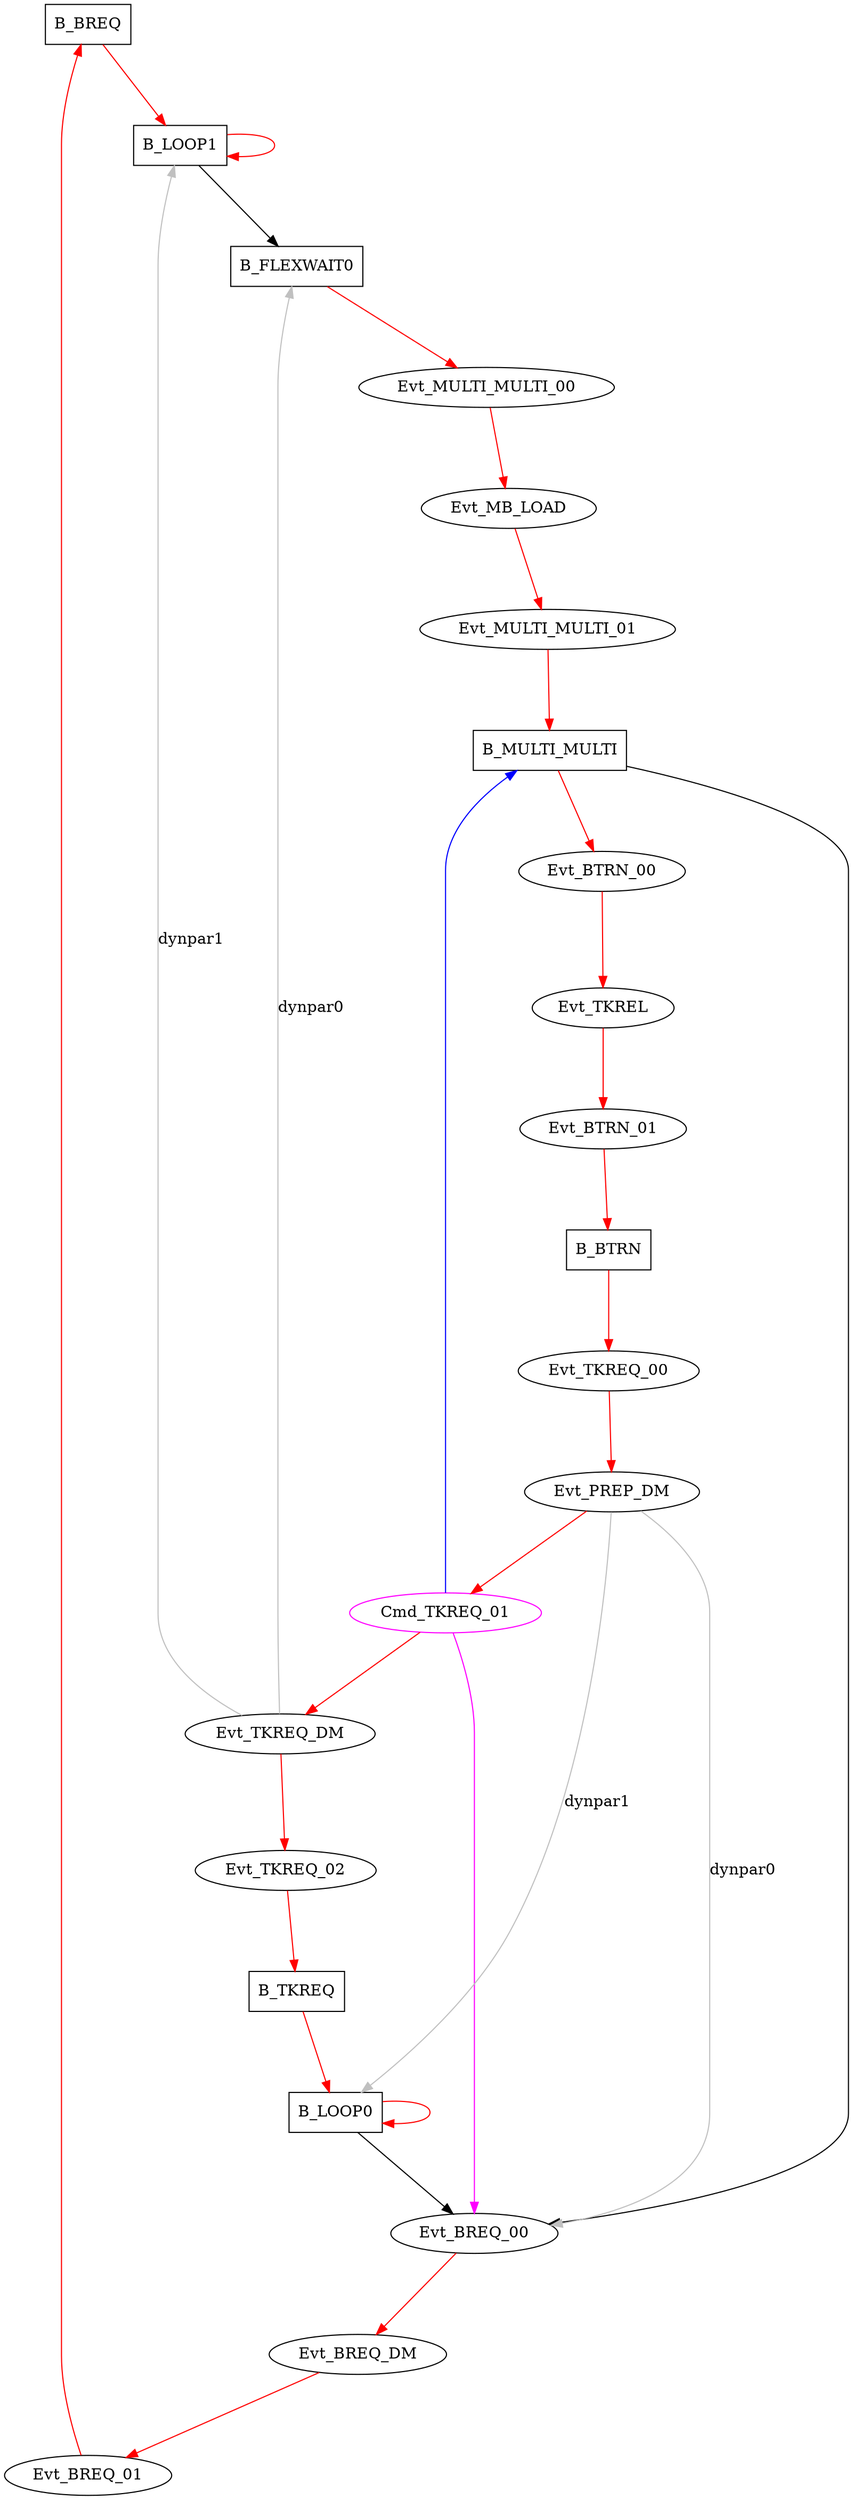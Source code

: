 digraph G {
graph [root="Demo", rankdir=TB, nodesep=0.6, mindist=1.0, ranksep=1.0, overlap=false]
node [shape="rectangle", style="filled"]
B_BREQ [type="Block", fillcolor="white", tPeriod=2000000];
B_BTRN [type="Block", fillcolor="white", tPeriod=200000];
B_FLEXWAIT0 [type="Block", fillcolor="white", tPeriod=71111];
B_LOOP0 [type="Block", fillcolor="white", tPeriod=10000];
B_LOOP1 [type="Block", fillcolor="white", tPeriod=10000];
B_MULTI_MULTI [type="Block", fillcolor="white", tPeriod=10000000];
B_TKREQ [type="Block", fillcolor="white", tPeriod=200000000];
Cmd_TKREQ_01 [shape="oval", fillcolor="white", tOffs=300, flags="0x4", type="Flow", color="magenta", tValid=0, qty=9];
Evt_BREQ_00 [shape="oval", fillcolor="white", tOffs=0, flags="0x2", type="TMsg", color="black", id="0x3", par="0x456", tef="0x0", res="0x0"];
Evt_BREQ_01 [shape="oval", fillcolor="white", tOffs=9000, flags="0x2", type="TMsg", color="black", id="0x4", par="0x456", tef="0x0", res="0x0"];
Evt_BREQ_DM [shape="oval", fillcolor="white", tOffs=2000, flags="0x2", type="TMsg", color="black", id="0x3333000000000000", par="0x456", tef="0x0", res="0x0"];
Evt_BTRN_00 [shape="oval", fillcolor="white", tOffs=500, flags="0x2", type="TMsg", color="black", id="0x8", par="0x456", tef="0x0", res="0x0"];
Evt_BTRN_01 [shape="oval", fillcolor="white", tOffs=10500, flags="0x2", type="TMsg", color="black", id="0x9", par="0x456", tef="0x0", res="0x0"];
Evt_MB_LOAD [shape="oval", fillcolor="white", tOffs=200, flags="0x2", type="TMsg", color="black", id="0x6", par="0x456", tef="0x0", res="0x0"];
Evt_MULTI_MULTI_00 [shape="oval", fillcolor="white", tOffs=0, flags="0x2", type="TMsg", color="black", id="0x5", par="0x456", tef="0x0", res="0x0"];
Evt_MULTI_MULTI_01 [shape="oval", fillcolor="white", tOffs=700, flags="0x2", type="TMsg", color="black", id="0x7", par="0x456", tef="0x0", res="0x0"];
Evt_PREP_DM [shape="oval", fillcolor="white", tOffs=100, flags="0xc00002", type="TMsg", color="black", id="0x1111000000000000", par="0x4110a0c04111128", tef="0x0", res="0x0"];
Evt_TKREL [shape="oval", fillcolor="white", tOffs=10000, flags="0x2", type="TMsg", color="black", id="0x4444000000000000", par="0x456", tef="0x0", res="0x0"];
Evt_TKREQ_00 [shape="oval", fillcolor="white", tOffs=0, flags="0x2", type="TMsg", color="black", id="0x1", par="0x123", tef="0x0", res="0x0"];
Evt_TKREQ_02 [shape="oval", fillcolor="white", tOffs=1000, flags="0x2", type="TMsg", color="black", id="0x2", par="0x456", tef="0x0", res="0x0"];
Evt_TKREQ_DM [shape="oval", fillcolor="white", tOffs=500, flags="0xc00002", type="TMsg", color="black", id="0x2222000000000000", par="0x4110c48041107d0", tef="0x0", res="0x0"];
B_BREQ->B_LOOP1 [type="defdst", color="red"];
B_LOOP1->B_LOOP1 [type="defdst", color="red"];
B_BTRN->Evt_TKREQ_00 [type="defdst", color="red"];
B_FLEXWAIT0->Evt_MULTI_MULTI_00 [type="defdst", color="red"];
Evt_PREP_DM->Cmd_TKREQ_01 [type="defdst", color="red"];
Evt_PREP_DM->Evt_BREQ_00 [type="dynpar0", color="grey", label="dynpar0"];
Evt_PREP_DM->B_LOOP0 [type="dynpar1", color="grey", label="dynpar1"];
B_LOOP0->B_LOOP0 [type="defdst", color="red"];
B_MULTI_MULTI->Evt_BTRN_00 [type="defdst", color="red"];
Evt_BREQ_01->B_BREQ [type="defdst", color="red"];
B_TKREQ->B_LOOP0 [type="defdst", color="red"];
Evt_MULTI_MULTI_00->Evt_MB_LOAD [type="defdst", color="red"];
Cmd_TKREQ_01->Evt_TKREQ_DM [type="defdst", color="red"];
Cmd_TKREQ_01->B_MULTI_MULTI [type="target", color="blue"];
Cmd_TKREQ_01->Evt_BREQ_00 [type="flowdst", color="magenta"];
Evt_BREQ_00->Evt_BREQ_DM [type="defdst", color="red"];
Evt_BTRN_00->Evt_TKREL [type="defdst", color="red"];
Evt_BREQ_DM->Evt_BREQ_01 [type="defdst", color="red"];
Evt_BTRN_01->B_BTRN [type="defdst", color="red"];
Evt_MB_LOAD->Evt_MULTI_MULTI_01 [type="defdst", color="red"];
Evt_MULTI_MULTI_01->B_MULTI_MULTI [type="defdst", color="red"];
Evt_TKREL->Evt_BTRN_01 [type="defdst", color="red"];
Evt_TKREQ_00->Evt_PREP_DM [type="defdst", color="red"];
Evt_TKREQ_02->B_TKREQ [type="defdst", color="red"];
Evt_TKREQ_DM->Evt_TKREQ_02 [type="defdst", color="red"];
Evt_TKREQ_DM->B_FLEXWAIT0 [type="dynpar0", color="grey", label="dynpar0"];
Evt_TKREQ_DM->B_LOOP1 [type="dynpar1", color="grey", label="dynpar1"];
B_MULTI_MULTI->Evt_BREQ_00 [type="altdst", color="black"];
B_LOOP0->Evt_BREQ_00 [type="altdst", color="black"];
B_LOOP1->B_FLEXWAIT0 [type="altdst", color="black"];
}
